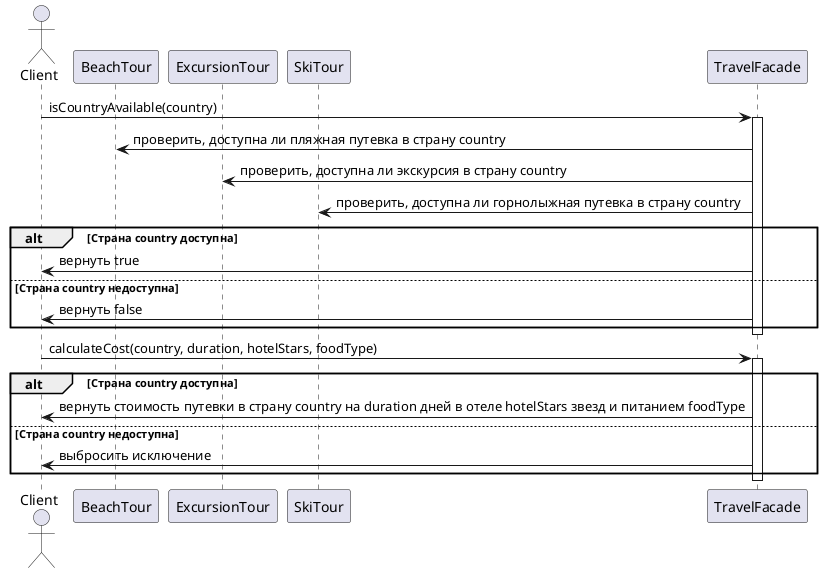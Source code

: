 @startuml
actor Client

participant BeachTour
participant ExcursionTour
participant SkiTour
participant TravelFacade

Client -> TravelFacade : isCountryAvailable(country)
activate TravelFacade

TravelFacade -> BeachTour : проверить, доступна ли пляжная путевка в страну country
TravelFacade -> ExcursionTour : проверить, доступна ли экскурсия в страну country
TravelFacade -> SkiTour : проверить, доступна ли горнолыжная путевка в страну country
alt Страна country доступна
    Client <- TravelFacade : вернуть true
else Страна country недоступна
    Client <- TravelFacade : вернуть false
end

deactivate TravelFacade

Client -> TravelFacade : calculateCost(country, duration, hotelStars, foodType)

activate TravelFacade

alt Страна country доступна
    TravelFacade -> Client : вернуть стоимость путевки в страну country на duration дней в отеле hotelStars звезд и питанием foodType
else Страна country недоступна
    TravelFacade -> Client : выбросить исключение
end

deactivate TravelFacade

@enduml
